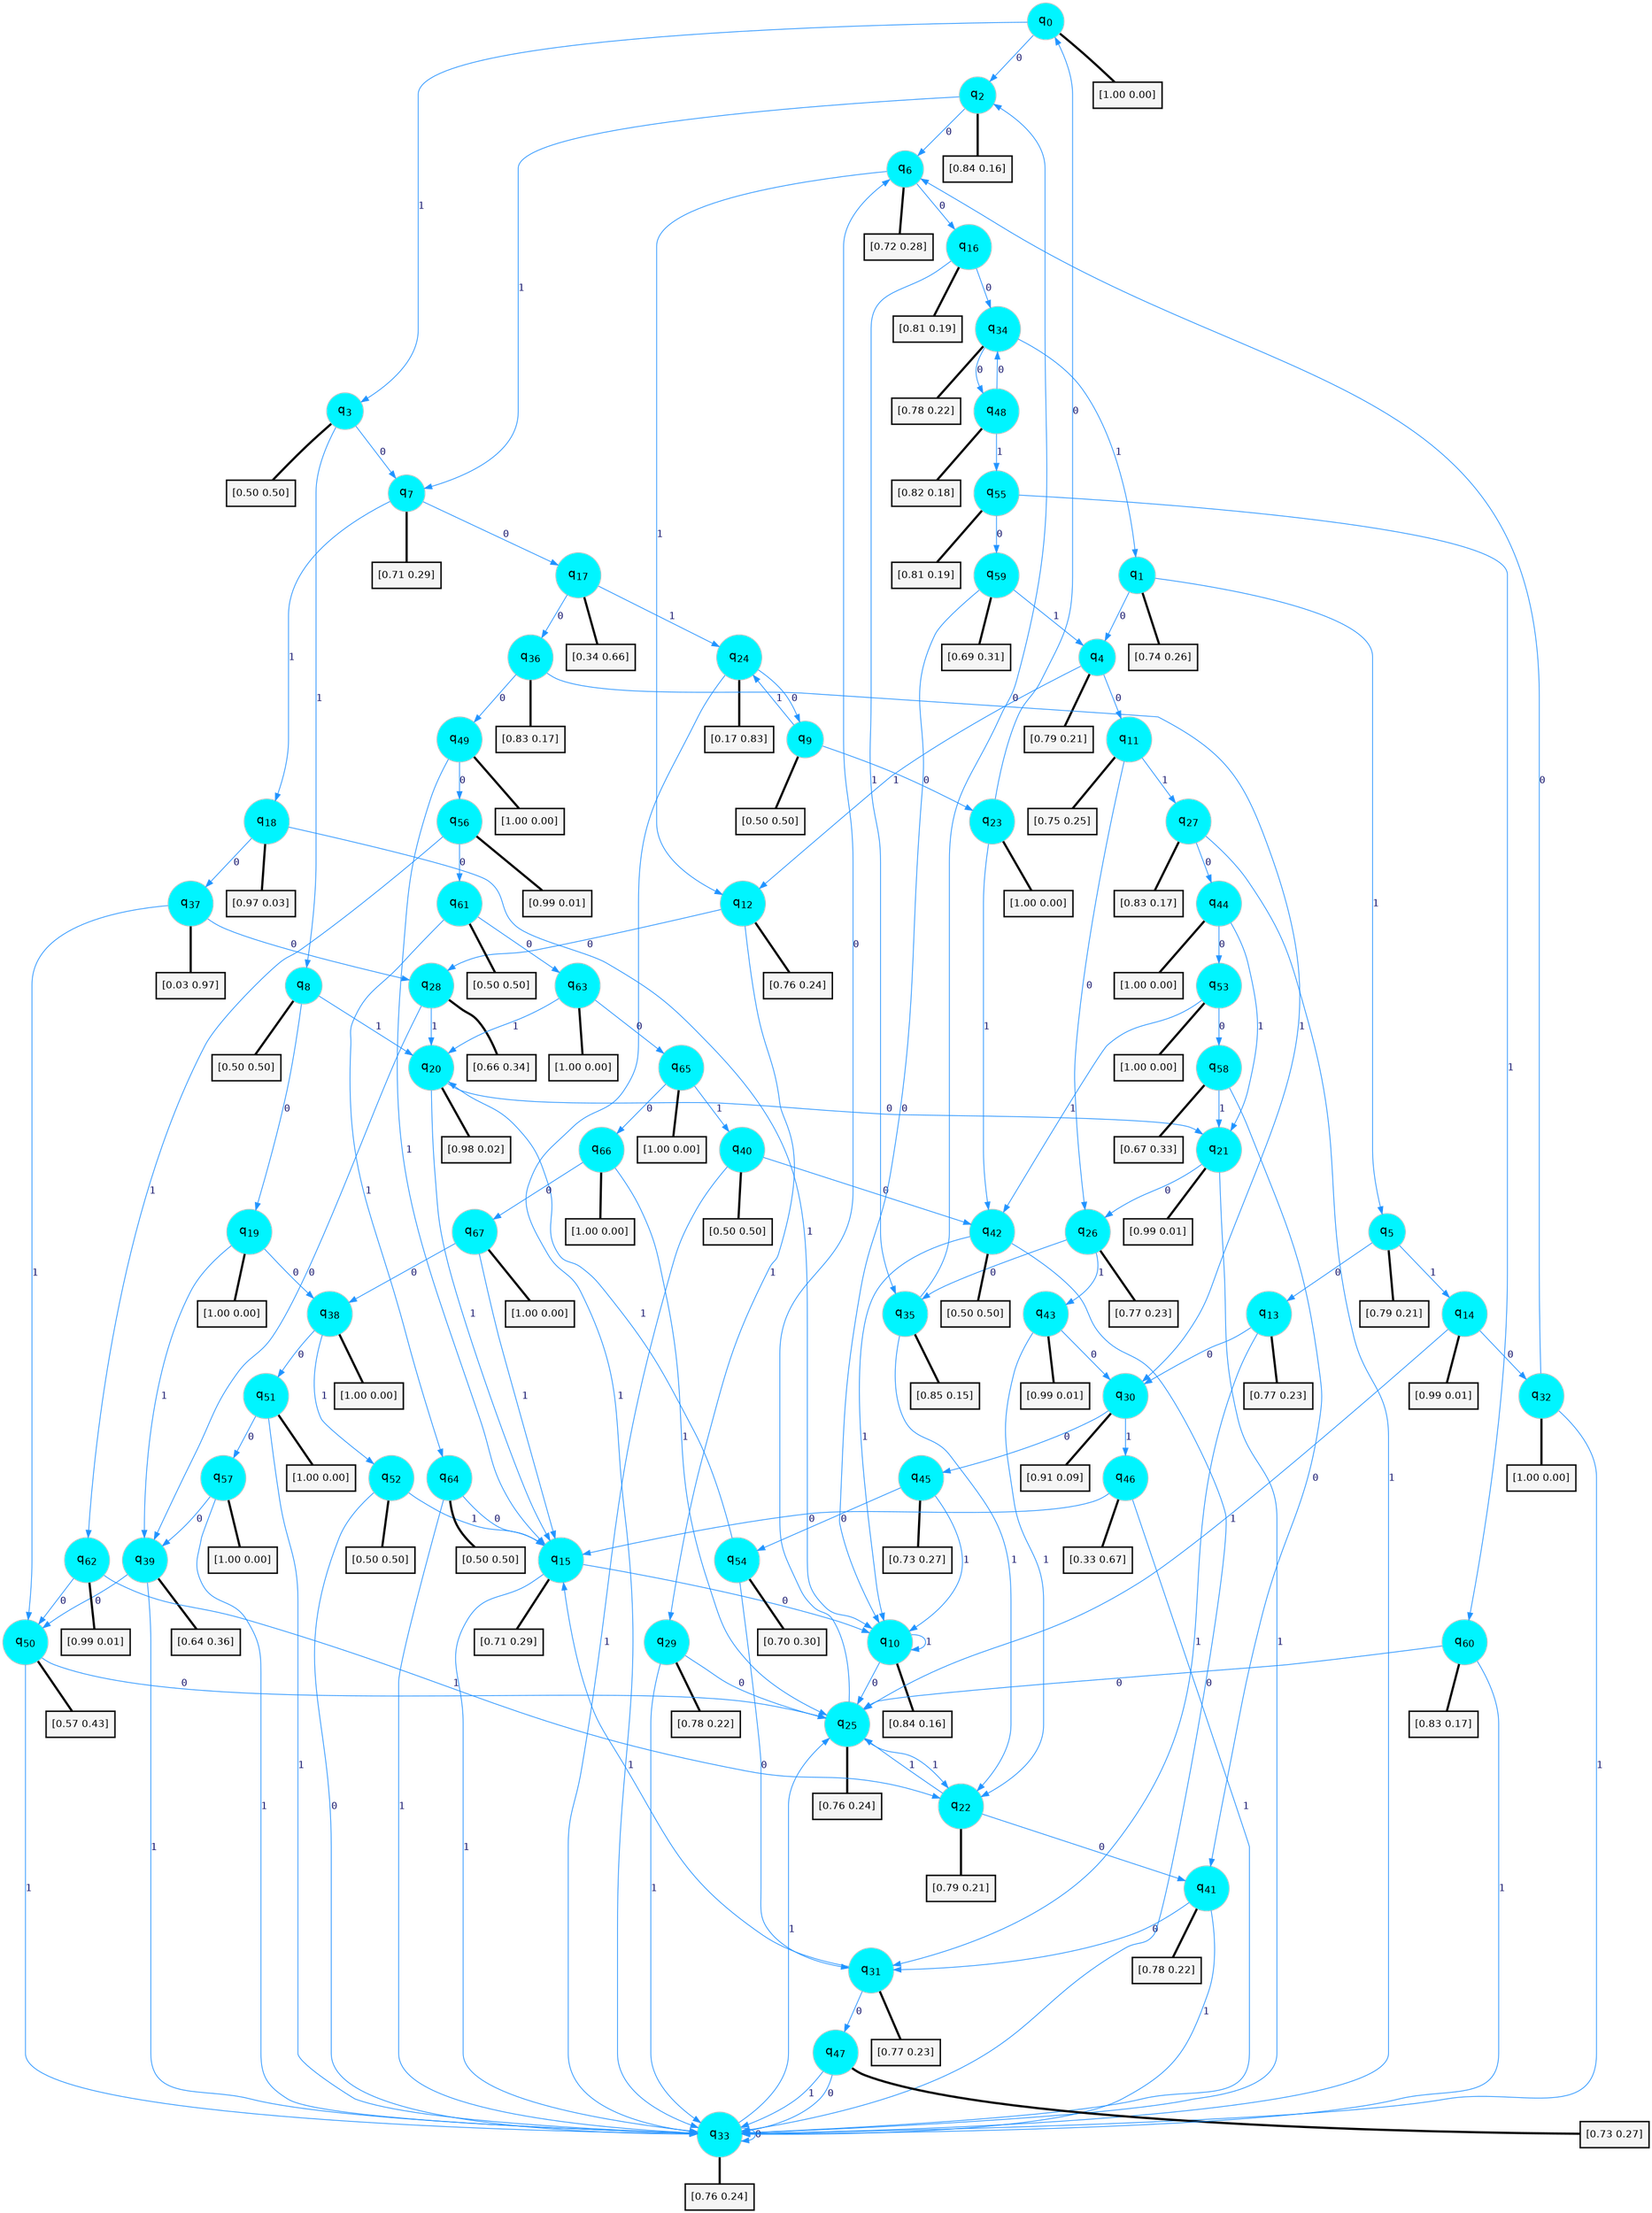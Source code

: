 digraph G {
graph [
bgcolor=transparent, dpi=300, rankdir=TD, size="40,25"];
node [
color=gray, fillcolor=turquoise1, fontcolor=black, fontname=Helvetica, fontsize=16, fontweight=bold, shape=circle, style=filled];
edge [
arrowsize=1, color=dodgerblue1, fontcolor=midnightblue, fontname=courier, fontweight=bold, penwidth=1, style=solid, weight=20];
0[label=<q<SUB>0</SUB>>];
1[label=<q<SUB>1</SUB>>];
2[label=<q<SUB>2</SUB>>];
3[label=<q<SUB>3</SUB>>];
4[label=<q<SUB>4</SUB>>];
5[label=<q<SUB>5</SUB>>];
6[label=<q<SUB>6</SUB>>];
7[label=<q<SUB>7</SUB>>];
8[label=<q<SUB>8</SUB>>];
9[label=<q<SUB>9</SUB>>];
10[label=<q<SUB>10</SUB>>];
11[label=<q<SUB>11</SUB>>];
12[label=<q<SUB>12</SUB>>];
13[label=<q<SUB>13</SUB>>];
14[label=<q<SUB>14</SUB>>];
15[label=<q<SUB>15</SUB>>];
16[label=<q<SUB>16</SUB>>];
17[label=<q<SUB>17</SUB>>];
18[label=<q<SUB>18</SUB>>];
19[label=<q<SUB>19</SUB>>];
20[label=<q<SUB>20</SUB>>];
21[label=<q<SUB>21</SUB>>];
22[label=<q<SUB>22</SUB>>];
23[label=<q<SUB>23</SUB>>];
24[label=<q<SUB>24</SUB>>];
25[label=<q<SUB>25</SUB>>];
26[label=<q<SUB>26</SUB>>];
27[label=<q<SUB>27</SUB>>];
28[label=<q<SUB>28</SUB>>];
29[label=<q<SUB>29</SUB>>];
30[label=<q<SUB>30</SUB>>];
31[label=<q<SUB>31</SUB>>];
32[label=<q<SUB>32</SUB>>];
33[label=<q<SUB>33</SUB>>];
34[label=<q<SUB>34</SUB>>];
35[label=<q<SUB>35</SUB>>];
36[label=<q<SUB>36</SUB>>];
37[label=<q<SUB>37</SUB>>];
38[label=<q<SUB>38</SUB>>];
39[label=<q<SUB>39</SUB>>];
40[label=<q<SUB>40</SUB>>];
41[label=<q<SUB>41</SUB>>];
42[label=<q<SUB>42</SUB>>];
43[label=<q<SUB>43</SUB>>];
44[label=<q<SUB>44</SUB>>];
45[label=<q<SUB>45</SUB>>];
46[label=<q<SUB>46</SUB>>];
47[label=<q<SUB>47</SUB>>];
48[label=<q<SUB>48</SUB>>];
49[label=<q<SUB>49</SUB>>];
50[label=<q<SUB>50</SUB>>];
51[label=<q<SUB>51</SUB>>];
52[label=<q<SUB>52</SUB>>];
53[label=<q<SUB>53</SUB>>];
54[label=<q<SUB>54</SUB>>];
55[label=<q<SUB>55</SUB>>];
56[label=<q<SUB>56</SUB>>];
57[label=<q<SUB>57</SUB>>];
58[label=<q<SUB>58</SUB>>];
59[label=<q<SUB>59</SUB>>];
60[label=<q<SUB>60</SUB>>];
61[label=<q<SUB>61</SUB>>];
62[label=<q<SUB>62</SUB>>];
63[label=<q<SUB>63</SUB>>];
64[label=<q<SUB>64</SUB>>];
65[label=<q<SUB>65</SUB>>];
66[label=<q<SUB>66</SUB>>];
67[label=<q<SUB>67</SUB>>];
68[label="[1.00 0.00]", shape=box,fontcolor=black, fontname=Helvetica, fontsize=14, penwidth=2, fillcolor=whitesmoke,color=black];
69[label="[0.74 0.26]", shape=box,fontcolor=black, fontname=Helvetica, fontsize=14, penwidth=2, fillcolor=whitesmoke,color=black];
70[label="[0.84 0.16]", shape=box,fontcolor=black, fontname=Helvetica, fontsize=14, penwidth=2, fillcolor=whitesmoke,color=black];
71[label="[0.50 0.50]", shape=box,fontcolor=black, fontname=Helvetica, fontsize=14, penwidth=2, fillcolor=whitesmoke,color=black];
72[label="[0.79 0.21]", shape=box,fontcolor=black, fontname=Helvetica, fontsize=14, penwidth=2, fillcolor=whitesmoke,color=black];
73[label="[0.79 0.21]", shape=box,fontcolor=black, fontname=Helvetica, fontsize=14, penwidth=2, fillcolor=whitesmoke,color=black];
74[label="[0.72 0.28]", shape=box,fontcolor=black, fontname=Helvetica, fontsize=14, penwidth=2, fillcolor=whitesmoke,color=black];
75[label="[0.71 0.29]", shape=box,fontcolor=black, fontname=Helvetica, fontsize=14, penwidth=2, fillcolor=whitesmoke,color=black];
76[label="[0.50 0.50]", shape=box,fontcolor=black, fontname=Helvetica, fontsize=14, penwidth=2, fillcolor=whitesmoke,color=black];
77[label="[0.50 0.50]", shape=box,fontcolor=black, fontname=Helvetica, fontsize=14, penwidth=2, fillcolor=whitesmoke,color=black];
78[label="[0.84 0.16]", shape=box,fontcolor=black, fontname=Helvetica, fontsize=14, penwidth=2, fillcolor=whitesmoke,color=black];
79[label="[0.75 0.25]", shape=box,fontcolor=black, fontname=Helvetica, fontsize=14, penwidth=2, fillcolor=whitesmoke,color=black];
80[label="[0.76 0.24]", shape=box,fontcolor=black, fontname=Helvetica, fontsize=14, penwidth=2, fillcolor=whitesmoke,color=black];
81[label="[0.77 0.23]", shape=box,fontcolor=black, fontname=Helvetica, fontsize=14, penwidth=2, fillcolor=whitesmoke,color=black];
82[label="[0.99 0.01]", shape=box,fontcolor=black, fontname=Helvetica, fontsize=14, penwidth=2, fillcolor=whitesmoke,color=black];
83[label="[0.71 0.29]", shape=box,fontcolor=black, fontname=Helvetica, fontsize=14, penwidth=2, fillcolor=whitesmoke,color=black];
84[label="[0.81 0.19]", shape=box,fontcolor=black, fontname=Helvetica, fontsize=14, penwidth=2, fillcolor=whitesmoke,color=black];
85[label="[0.34 0.66]", shape=box,fontcolor=black, fontname=Helvetica, fontsize=14, penwidth=2, fillcolor=whitesmoke,color=black];
86[label="[0.97 0.03]", shape=box,fontcolor=black, fontname=Helvetica, fontsize=14, penwidth=2, fillcolor=whitesmoke,color=black];
87[label="[1.00 0.00]", shape=box,fontcolor=black, fontname=Helvetica, fontsize=14, penwidth=2, fillcolor=whitesmoke,color=black];
88[label="[0.98 0.02]", shape=box,fontcolor=black, fontname=Helvetica, fontsize=14, penwidth=2, fillcolor=whitesmoke,color=black];
89[label="[0.99 0.01]", shape=box,fontcolor=black, fontname=Helvetica, fontsize=14, penwidth=2, fillcolor=whitesmoke,color=black];
90[label="[0.79 0.21]", shape=box,fontcolor=black, fontname=Helvetica, fontsize=14, penwidth=2, fillcolor=whitesmoke,color=black];
91[label="[1.00 0.00]", shape=box,fontcolor=black, fontname=Helvetica, fontsize=14, penwidth=2, fillcolor=whitesmoke,color=black];
92[label="[0.17 0.83]", shape=box,fontcolor=black, fontname=Helvetica, fontsize=14, penwidth=2, fillcolor=whitesmoke,color=black];
93[label="[0.76 0.24]", shape=box,fontcolor=black, fontname=Helvetica, fontsize=14, penwidth=2, fillcolor=whitesmoke,color=black];
94[label="[0.77 0.23]", shape=box,fontcolor=black, fontname=Helvetica, fontsize=14, penwidth=2, fillcolor=whitesmoke,color=black];
95[label="[0.83 0.17]", shape=box,fontcolor=black, fontname=Helvetica, fontsize=14, penwidth=2, fillcolor=whitesmoke,color=black];
96[label="[0.66 0.34]", shape=box,fontcolor=black, fontname=Helvetica, fontsize=14, penwidth=2, fillcolor=whitesmoke,color=black];
97[label="[0.78 0.22]", shape=box,fontcolor=black, fontname=Helvetica, fontsize=14, penwidth=2, fillcolor=whitesmoke,color=black];
98[label="[0.91 0.09]", shape=box,fontcolor=black, fontname=Helvetica, fontsize=14, penwidth=2, fillcolor=whitesmoke,color=black];
99[label="[0.77 0.23]", shape=box,fontcolor=black, fontname=Helvetica, fontsize=14, penwidth=2, fillcolor=whitesmoke,color=black];
100[label="[1.00 0.00]", shape=box,fontcolor=black, fontname=Helvetica, fontsize=14, penwidth=2, fillcolor=whitesmoke,color=black];
101[label="[0.76 0.24]", shape=box,fontcolor=black, fontname=Helvetica, fontsize=14, penwidth=2, fillcolor=whitesmoke,color=black];
102[label="[0.78 0.22]", shape=box,fontcolor=black, fontname=Helvetica, fontsize=14, penwidth=2, fillcolor=whitesmoke,color=black];
103[label="[0.85 0.15]", shape=box,fontcolor=black, fontname=Helvetica, fontsize=14, penwidth=2, fillcolor=whitesmoke,color=black];
104[label="[0.83 0.17]", shape=box,fontcolor=black, fontname=Helvetica, fontsize=14, penwidth=2, fillcolor=whitesmoke,color=black];
105[label="[0.03 0.97]", shape=box,fontcolor=black, fontname=Helvetica, fontsize=14, penwidth=2, fillcolor=whitesmoke,color=black];
106[label="[1.00 0.00]", shape=box,fontcolor=black, fontname=Helvetica, fontsize=14, penwidth=2, fillcolor=whitesmoke,color=black];
107[label="[0.64 0.36]", shape=box,fontcolor=black, fontname=Helvetica, fontsize=14, penwidth=2, fillcolor=whitesmoke,color=black];
108[label="[0.50 0.50]", shape=box,fontcolor=black, fontname=Helvetica, fontsize=14, penwidth=2, fillcolor=whitesmoke,color=black];
109[label="[0.78 0.22]", shape=box,fontcolor=black, fontname=Helvetica, fontsize=14, penwidth=2, fillcolor=whitesmoke,color=black];
110[label="[0.50 0.50]", shape=box,fontcolor=black, fontname=Helvetica, fontsize=14, penwidth=2, fillcolor=whitesmoke,color=black];
111[label="[0.99 0.01]", shape=box,fontcolor=black, fontname=Helvetica, fontsize=14, penwidth=2, fillcolor=whitesmoke,color=black];
112[label="[1.00 0.00]", shape=box,fontcolor=black, fontname=Helvetica, fontsize=14, penwidth=2, fillcolor=whitesmoke,color=black];
113[label="[0.73 0.27]", shape=box,fontcolor=black, fontname=Helvetica, fontsize=14, penwidth=2, fillcolor=whitesmoke,color=black];
114[label="[0.33 0.67]", shape=box,fontcolor=black, fontname=Helvetica, fontsize=14, penwidth=2, fillcolor=whitesmoke,color=black];
115[label="[0.73 0.27]", shape=box,fontcolor=black, fontname=Helvetica, fontsize=14, penwidth=2, fillcolor=whitesmoke,color=black];
116[label="[0.82 0.18]", shape=box,fontcolor=black, fontname=Helvetica, fontsize=14, penwidth=2, fillcolor=whitesmoke,color=black];
117[label="[1.00 0.00]", shape=box,fontcolor=black, fontname=Helvetica, fontsize=14, penwidth=2, fillcolor=whitesmoke,color=black];
118[label="[0.57 0.43]", shape=box,fontcolor=black, fontname=Helvetica, fontsize=14, penwidth=2, fillcolor=whitesmoke,color=black];
119[label="[1.00 0.00]", shape=box,fontcolor=black, fontname=Helvetica, fontsize=14, penwidth=2, fillcolor=whitesmoke,color=black];
120[label="[0.50 0.50]", shape=box,fontcolor=black, fontname=Helvetica, fontsize=14, penwidth=2, fillcolor=whitesmoke,color=black];
121[label="[1.00 0.00]", shape=box,fontcolor=black, fontname=Helvetica, fontsize=14, penwidth=2, fillcolor=whitesmoke,color=black];
122[label="[0.70 0.30]", shape=box,fontcolor=black, fontname=Helvetica, fontsize=14, penwidth=2, fillcolor=whitesmoke,color=black];
123[label="[0.81 0.19]", shape=box,fontcolor=black, fontname=Helvetica, fontsize=14, penwidth=2, fillcolor=whitesmoke,color=black];
124[label="[0.99 0.01]", shape=box,fontcolor=black, fontname=Helvetica, fontsize=14, penwidth=2, fillcolor=whitesmoke,color=black];
125[label="[1.00 0.00]", shape=box,fontcolor=black, fontname=Helvetica, fontsize=14, penwidth=2, fillcolor=whitesmoke,color=black];
126[label="[0.67 0.33]", shape=box,fontcolor=black, fontname=Helvetica, fontsize=14, penwidth=2, fillcolor=whitesmoke,color=black];
127[label="[0.69 0.31]", shape=box,fontcolor=black, fontname=Helvetica, fontsize=14, penwidth=2, fillcolor=whitesmoke,color=black];
128[label="[0.83 0.17]", shape=box,fontcolor=black, fontname=Helvetica, fontsize=14, penwidth=2, fillcolor=whitesmoke,color=black];
129[label="[0.50 0.50]", shape=box,fontcolor=black, fontname=Helvetica, fontsize=14, penwidth=2, fillcolor=whitesmoke,color=black];
130[label="[0.99 0.01]", shape=box,fontcolor=black, fontname=Helvetica, fontsize=14, penwidth=2, fillcolor=whitesmoke,color=black];
131[label="[1.00 0.00]", shape=box,fontcolor=black, fontname=Helvetica, fontsize=14, penwidth=2, fillcolor=whitesmoke,color=black];
132[label="[0.50 0.50]", shape=box,fontcolor=black, fontname=Helvetica, fontsize=14, penwidth=2, fillcolor=whitesmoke,color=black];
133[label="[1.00 0.00]", shape=box,fontcolor=black, fontname=Helvetica, fontsize=14, penwidth=2, fillcolor=whitesmoke,color=black];
134[label="[1.00 0.00]", shape=box,fontcolor=black, fontname=Helvetica, fontsize=14, penwidth=2, fillcolor=whitesmoke,color=black];
135[label="[1.00 0.00]", shape=box,fontcolor=black, fontname=Helvetica, fontsize=14, penwidth=2, fillcolor=whitesmoke,color=black];
0->2 [label=0];
0->3 [label=1];
0->68 [arrowhead=none, penwidth=3,color=black];
1->4 [label=0];
1->5 [label=1];
1->69 [arrowhead=none, penwidth=3,color=black];
2->6 [label=0];
2->7 [label=1];
2->70 [arrowhead=none, penwidth=3,color=black];
3->7 [label=0];
3->8 [label=1];
3->71 [arrowhead=none, penwidth=3,color=black];
4->11 [label=0];
4->12 [label=1];
4->72 [arrowhead=none, penwidth=3,color=black];
5->13 [label=0];
5->14 [label=1];
5->73 [arrowhead=none, penwidth=3,color=black];
6->16 [label=0];
6->12 [label=1];
6->74 [arrowhead=none, penwidth=3,color=black];
7->17 [label=0];
7->18 [label=1];
7->75 [arrowhead=none, penwidth=3,color=black];
8->19 [label=0];
8->20 [label=1];
8->76 [arrowhead=none, penwidth=3,color=black];
9->23 [label=0];
9->24 [label=1];
9->77 [arrowhead=none, penwidth=3,color=black];
10->25 [label=0];
10->10 [label=1];
10->78 [arrowhead=none, penwidth=3,color=black];
11->26 [label=0];
11->27 [label=1];
11->79 [arrowhead=none, penwidth=3,color=black];
12->28 [label=0];
12->29 [label=1];
12->80 [arrowhead=none, penwidth=3,color=black];
13->30 [label=0];
13->31 [label=1];
13->81 [arrowhead=none, penwidth=3,color=black];
14->32 [label=0];
14->25 [label=1];
14->82 [arrowhead=none, penwidth=3,color=black];
15->10 [label=0];
15->33 [label=1];
15->83 [arrowhead=none, penwidth=3,color=black];
16->34 [label=0];
16->35 [label=1];
16->84 [arrowhead=none, penwidth=3,color=black];
17->36 [label=0];
17->24 [label=1];
17->85 [arrowhead=none, penwidth=3,color=black];
18->37 [label=0];
18->10 [label=1];
18->86 [arrowhead=none, penwidth=3,color=black];
19->38 [label=0];
19->39 [label=1];
19->87 [arrowhead=none, penwidth=3,color=black];
20->21 [label=0];
20->15 [label=1];
20->88 [arrowhead=none, penwidth=3,color=black];
21->26 [label=0];
21->33 [label=1];
21->89 [arrowhead=none, penwidth=3,color=black];
22->41 [label=0];
22->25 [label=1];
22->90 [arrowhead=none, penwidth=3,color=black];
23->0 [label=0];
23->42 [label=1];
23->91 [arrowhead=none, penwidth=3,color=black];
24->9 [label=0];
24->33 [label=1];
24->92 [arrowhead=none, penwidth=3,color=black];
25->6 [label=0];
25->22 [label=1];
25->93 [arrowhead=none, penwidth=3,color=black];
26->35 [label=0];
26->43 [label=1];
26->94 [arrowhead=none, penwidth=3,color=black];
27->44 [label=0];
27->33 [label=1];
27->95 [arrowhead=none, penwidth=3,color=black];
28->39 [label=0];
28->20 [label=1];
28->96 [arrowhead=none, penwidth=3,color=black];
29->25 [label=0];
29->33 [label=1];
29->97 [arrowhead=none, penwidth=3,color=black];
30->45 [label=0];
30->46 [label=1];
30->98 [arrowhead=none, penwidth=3,color=black];
31->47 [label=0];
31->15 [label=1];
31->99 [arrowhead=none, penwidth=3,color=black];
32->6 [label=0];
32->33 [label=1];
32->100 [arrowhead=none, penwidth=3,color=black];
33->33 [label=0];
33->25 [label=1];
33->101 [arrowhead=none, penwidth=3,color=black];
34->48 [label=0];
34->1 [label=1];
34->102 [arrowhead=none, penwidth=3,color=black];
35->2 [label=0];
35->22 [label=1];
35->103 [arrowhead=none, penwidth=3,color=black];
36->49 [label=0];
36->30 [label=1];
36->104 [arrowhead=none, penwidth=3,color=black];
37->28 [label=0];
37->50 [label=1];
37->105 [arrowhead=none, penwidth=3,color=black];
38->51 [label=0];
38->52 [label=1];
38->106 [arrowhead=none, penwidth=3,color=black];
39->50 [label=0];
39->33 [label=1];
39->107 [arrowhead=none, penwidth=3,color=black];
40->42 [label=0];
40->33 [label=1];
40->108 [arrowhead=none, penwidth=3,color=black];
41->31 [label=0];
41->33 [label=1];
41->109 [arrowhead=none, penwidth=3,color=black];
42->33 [label=0];
42->10 [label=1];
42->110 [arrowhead=none, penwidth=3,color=black];
43->30 [label=0];
43->22 [label=1];
43->111 [arrowhead=none, penwidth=3,color=black];
44->53 [label=0];
44->21 [label=1];
44->112 [arrowhead=none, penwidth=3,color=black];
45->54 [label=0];
45->10 [label=1];
45->113 [arrowhead=none, penwidth=3,color=black];
46->15 [label=0];
46->33 [label=1];
46->114 [arrowhead=none, penwidth=3,color=black];
47->33 [label=0];
47->33 [label=1];
47->115 [arrowhead=none, penwidth=3,color=black];
48->34 [label=0];
48->55 [label=1];
48->116 [arrowhead=none, penwidth=3,color=black];
49->56 [label=0];
49->15 [label=1];
49->117 [arrowhead=none, penwidth=3,color=black];
50->25 [label=0];
50->33 [label=1];
50->118 [arrowhead=none, penwidth=3,color=black];
51->57 [label=0];
51->33 [label=1];
51->119 [arrowhead=none, penwidth=3,color=black];
52->33 [label=0];
52->15 [label=1];
52->120 [arrowhead=none, penwidth=3,color=black];
53->58 [label=0];
53->42 [label=1];
53->121 [arrowhead=none, penwidth=3,color=black];
54->31 [label=0];
54->20 [label=1];
54->122 [arrowhead=none, penwidth=3,color=black];
55->59 [label=0];
55->60 [label=1];
55->123 [arrowhead=none, penwidth=3,color=black];
56->61 [label=0];
56->62 [label=1];
56->124 [arrowhead=none, penwidth=3,color=black];
57->39 [label=0];
57->33 [label=1];
57->125 [arrowhead=none, penwidth=3,color=black];
58->41 [label=0];
58->21 [label=1];
58->126 [arrowhead=none, penwidth=3,color=black];
59->10 [label=0];
59->4 [label=1];
59->127 [arrowhead=none, penwidth=3,color=black];
60->25 [label=0];
60->33 [label=1];
60->128 [arrowhead=none, penwidth=3,color=black];
61->63 [label=0];
61->64 [label=1];
61->129 [arrowhead=none, penwidth=3,color=black];
62->50 [label=0];
62->22 [label=1];
62->130 [arrowhead=none, penwidth=3,color=black];
63->65 [label=0];
63->20 [label=1];
63->131 [arrowhead=none, penwidth=3,color=black];
64->15 [label=0];
64->33 [label=1];
64->132 [arrowhead=none, penwidth=3,color=black];
65->66 [label=0];
65->40 [label=1];
65->133 [arrowhead=none, penwidth=3,color=black];
66->67 [label=0];
66->25 [label=1];
66->134 [arrowhead=none, penwidth=3,color=black];
67->38 [label=0];
67->15 [label=1];
67->135 [arrowhead=none, penwidth=3,color=black];
}
